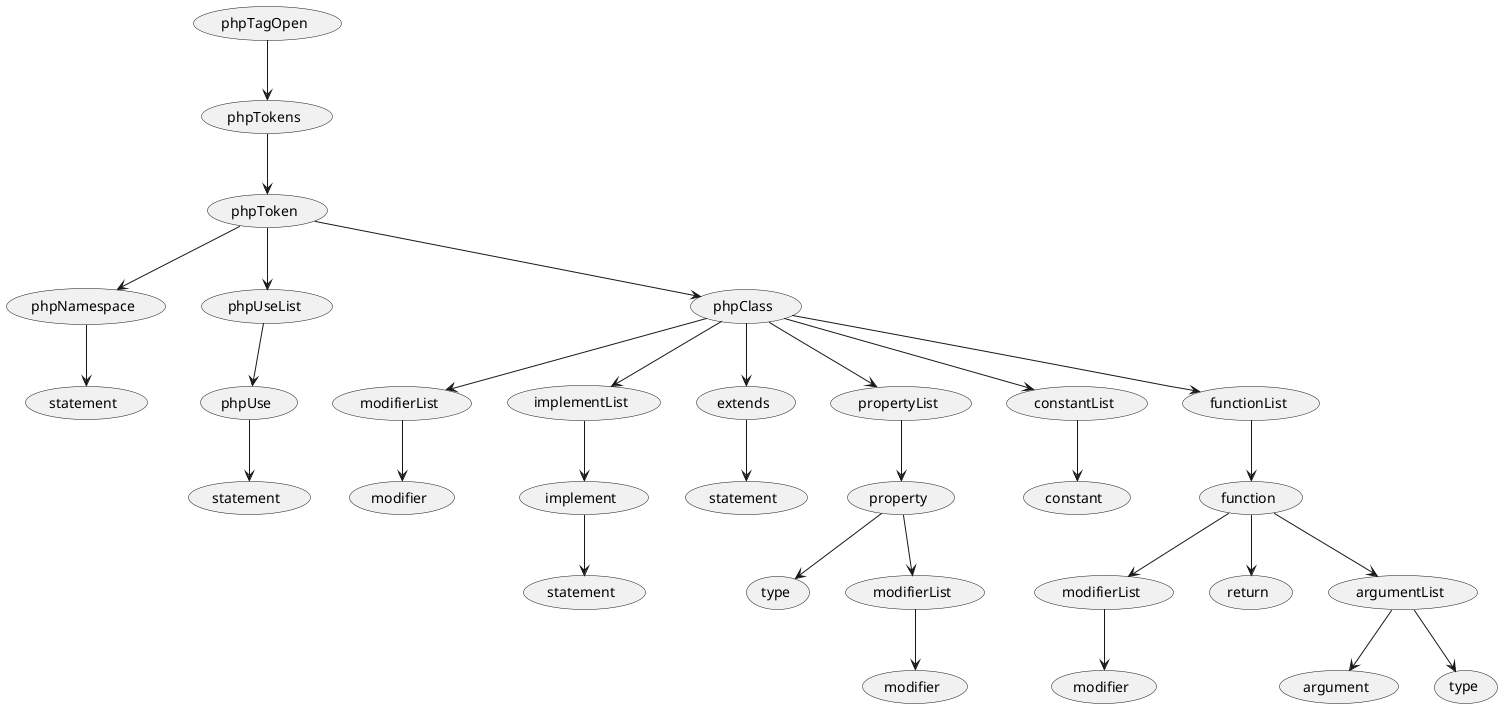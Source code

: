 @startuml

(phpTagOpen) as pto
(phpTokens) as pts
(phpToken) as ptn

(phpNamespace) as pn
(statement) as pns

(phpUseList) as pul
(phpUse) as pue
(statement) as pues

(phpClass) as pc
(modifierList) as pcml
(modifier) as pcm
(implementList) as pcil
(implement) as pci
(statement) as pcis
(extends) as pce
(statement) as pces

(propertyList) as pcpl
(property) as pcp
(type) as pcpt
(modifierList) as pcpml
(modifier) as pcpm
pcpl --> pcp
pcp --> pcpt
pcp --> pcpml
pcpml --> pcpm

(constantList) as pccl
(constant) as pcc
pccl --> pcc

(functionList) as pcfl
(function) as pcf
(modifierList) as pcfml
(modifier) as pcfm
(return) as pcfr
(argumentList) as pcfal
(argument) as pcfa
(type) as pcfat
pcfl --> pcf
pcf --> pcfr
pcf --> pcfml
pcfml --> pcfm
pcf --> pcfal
pcfal --> pcfa
pcfal --> pcfat


pto --> pts
pts --> ptn
ptn --> pul
pul --> pue
pue --> pues

ptn --> pn
pn --> pns

ptn --> pc
pc --> pcml
pcml --> pcm
pc --> pcil
pcil --> pci
pci --> pcis

pc --> pce
pce --> pces

pc --> pcpl
pc --> pccl
pc --> pcfl



@enduml